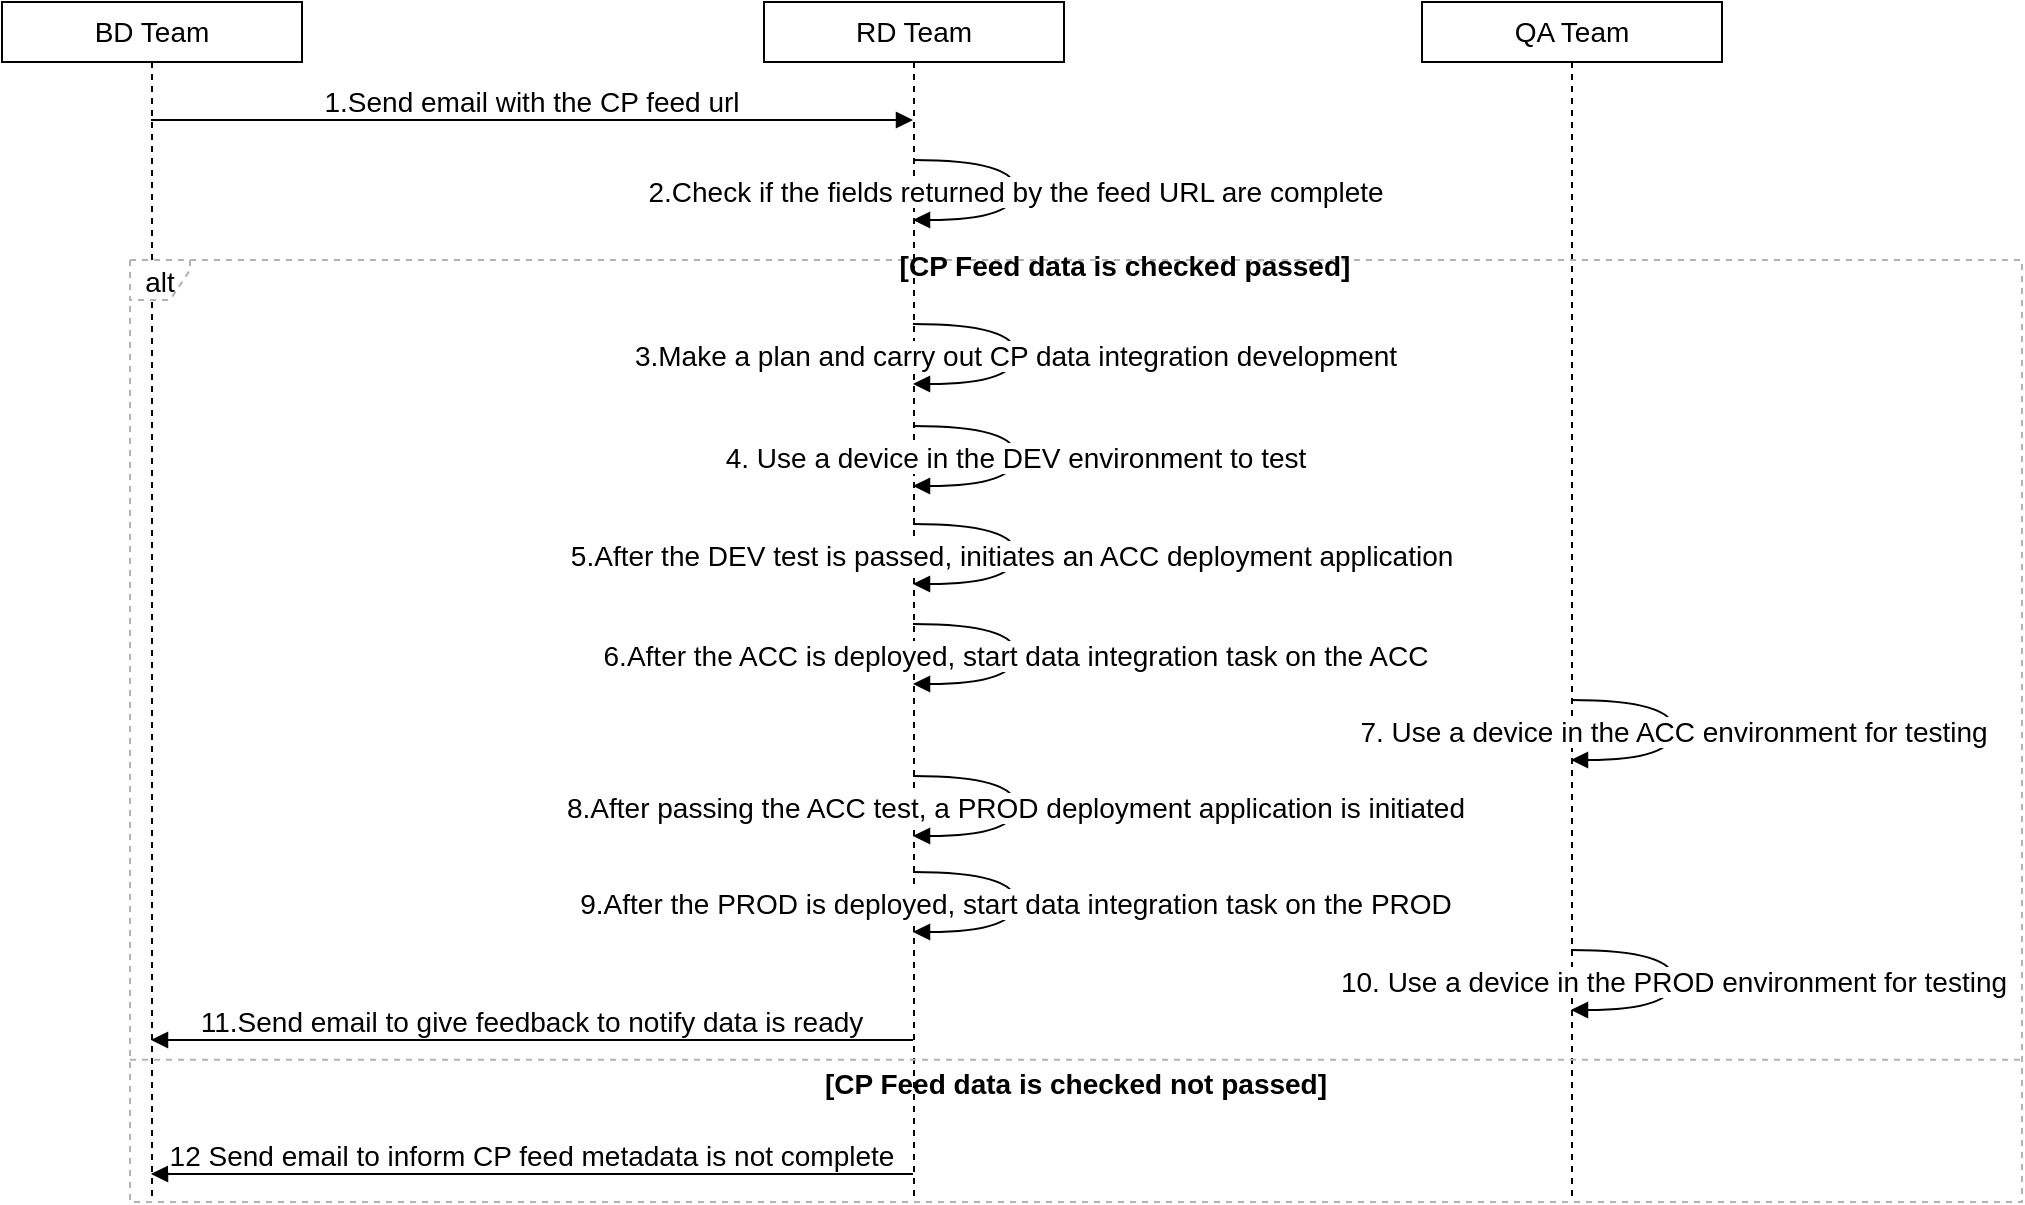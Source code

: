 <mxfile version="26.0.15">
  <diagram name="第 1 页" id="x1g4QfThPSaxT9z_EjW_">
    <mxGraphModel dx="1386" dy="755" grid="1" gridSize="10" guides="1" tooltips="1" connect="1" arrows="1" fold="1" page="1" pageScale="1" pageWidth="827" pageHeight="1169" math="0" shadow="0">
      <root>
        <mxCell id="0" />
        <mxCell id="1" parent="0" />
        <mxCell id="nWANFf-JCWplgzI0E-6u-1" value="BD Team" style="shape=umlLifeline;perimeter=lifelinePerimeter;whiteSpace=wrap;container=1;dropTarget=0;collapsible=0;recursiveResize=0;outlineConnect=0;portConstraint=eastwest;newEdgeStyle={&quot;edgeStyle&quot;:&quot;elbowEdgeStyle&quot;,&quot;elbow&quot;:&quot;vertical&quot;,&quot;curved&quot;:0,&quot;rounded&quot;:0};size=30;fontSize=14;spacing=1;" vertex="1" parent="1">
          <mxGeometry x="20" y="20" width="150" height="600" as="geometry" />
        </mxCell>
        <mxCell id="nWANFf-JCWplgzI0E-6u-2" value="RD Team" style="shape=umlLifeline;perimeter=lifelinePerimeter;whiteSpace=wrap;container=1;dropTarget=0;collapsible=0;recursiveResize=0;outlineConnect=0;portConstraint=eastwest;newEdgeStyle={&quot;edgeStyle&quot;:&quot;elbowEdgeStyle&quot;,&quot;elbow&quot;:&quot;vertical&quot;,&quot;curved&quot;:0,&quot;rounded&quot;:0};size=30;fontSize=14;spacing=1;" vertex="1" parent="1">
          <mxGeometry x="401" y="20" width="150" height="600" as="geometry" />
        </mxCell>
        <mxCell id="nWANFf-JCWplgzI0E-6u-3" value="QA Team" style="shape=umlLifeline;perimeter=lifelinePerimeter;whiteSpace=wrap;container=1;dropTarget=0;collapsible=0;recursiveResize=0;outlineConnect=0;portConstraint=eastwest;newEdgeStyle={&quot;edgeStyle&quot;:&quot;elbowEdgeStyle&quot;,&quot;elbow&quot;:&quot;vertical&quot;,&quot;curved&quot;:0,&quot;rounded&quot;:0};size=30;fontSize=14;spacing=1;" vertex="1" parent="1">
          <mxGeometry x="730" y="20" width="150" height="600" as="geometry" />
        </mxCell>
        <mxCell id="nWANFf-JCWplgzI0E-6u-4" value="alt" style="shape=umlFrame;dashed=1;pointerEvents=0;dropTarget=0;strokeColor=#B3B3B3;height=20;width=30;fontSize=14;spacing=1;" vertex="1" parent="1">
          <mxGeometry x="84" y="149" width="946" height="471" as="geometry" />
        </mxCell>
        <mxCell id="nWANFf-JCWplgzI0E-6u-5" value="[CP Feed data is checked passed]" style="text;strokeColor=none;fillColor=none;align=center;verticalAlign=middle;whiteSpace=wrap;fontSize=14;spacing=1;fontStyle=1" vertex="1" parent="nWANFf-JCWplgzI0E-6u-4">
          <mxGeometry x="48.513" width="897.487" height="6.351" as="geometry" />
        </mxCell>
        <mxCell id="nWANFf-JCWplgzI0E-6u-6" value="[CP Feed data is checked not passed]" style="shape=line;dashed=1;whiteSpace=wrap;verticalAlign=top;labelPosition=center;verticalLabelPosition=middle;align=center;strokeColor=#B3B3B3;fontSize=14;spacing=1;fontStyle=1" vertex="1" parent="nWANFf-JCWplgzI0E-6u-4">
          <mxGeometry y="397.647" width="946" height="4.428" as="geometry" />
        </mxCell>
        <mxCell id="nWANFf-JCWplgzI0E-6u-7" value="1.Send email with the CP feed url" style="verticalAlign=bottom;edgeStyle=elbowEdgeStyle;elbow=vertical;curved=0;rounded=0;endArrow=block;fontSize=14;spacing=1;" edge="1" parent="1" target="nWANFf-JCWplgzI0E-6u-2">
          <mxGeometry relative="1" as="geometry">
            <Array as="points">
              <mxPoint x="226" y="79" />
            </Array>
            <mxPoint x="94.5" y="79" as="sourcePoint" />
            <mxPoint x="338.5" y="79" as="targetPoint" />
          </mxGeometry>
        </mxCell>
        <mxCell id="nWANFf-JCWplgzI0E-6u-8" value="2.Check if the fields returned by the feed URL are complete" style="curved=1;endArrow=block;rounded=0;fontSize=14;spacing=1;" edge="1" parent="1">
          <mxGeometry relative="1" as="geometry">
            <Array as="points">
              <mxPoint x="527" y="99" />
              <mxPoint x="527" y="129" />
            </Array>
            <mxPoint x="475.5" y="99" as="sourcePoint" />
            <mxPoint x="475.5" y="129" as="targetPoint" />
          </mxGeometry>
        </mxCell>
        <mxCell id="nWANFf-JCWplgzI0E-6u-9" value="3.Make a plan and carry out CP data integration development" style="curved=1;endArrow=block;rounded=0;fontSize=14;spacing=1;" edge="1" parent="1">
          <mxGeometry relative="1" as="geometry">
            <Array as="points">
              <mxPoint x="527" y="181" />
              <mxPoint x="527" y="211" />
            </Array>
            <mxPoint x="475.5" y="181" as="sourcePoint" />
            <mxPoint x="475.5" y="211" as="targetPoint" />
          </mxGeometry>
        </mxCell>
        <mxCell id="nWANFf-JCWplgzI0E-6u-10" value="4. Use a device in the DEV environment to test" style="curved=1;endArrow=block;rounded=0;fontSize=14;spacing=1;" edge="1" parent="1">
          <mxGeometry relative="1" as="geometry">
            <Array as="points">
              <mxPoint x="527" y="232" />
              <mxPoint x="527" y="262" />
            </Array>
            <mxPoint x="475.5" y="232" as="sourcePoint" />
            <mxPoint x="475.5" y="262" as="targetPoint" />
          </mxGeometry>
        </mxCell>
        <mxCell id="nWANFf-JCWplgzI0E-6u-11" value="5.After the DEV test is passed, initiates an ACC deployment application " style="curved=1;endArrow=block;rounded=0;fontSize=14;spacing=1;" edge="1" parent="1">
          <mxGeometry relative="1" as="geometry">
            <Array as="points">
              <mxPoint x="527" y="281" />
              <mxPoint x="527" y="311" />
            </Array>
            <mxPoint x="475.5" y="281" as="sourcePoint" />
            <mxPoint x="475.5" y="311" as="targetPoint" />
          </mxGeometry>
        </mxCell>
        <mxCell id="nWANFf-JCWplgzI0E-6u-12" value="6.After the ACC is deployed, start data integration task on the ACC" style="curved=1;endArrow=block;rounded=0;fontSize=14;spacing=1;" edge="1" parent="1">
          <mxGeometry relative="1" as="geometry">
            <Array as="points">
              <mxPoint x="527" y="331" />
              <mxPoint x="527" y="361" />
            </Array>
            <mxPoint x="475.5" y="331" as="sourcePoint" />
            <mxPoint x="475.5" y="361" as="targetPoint" />
          </mxGeometry>
        </mxCell>
        <mxCell id="nWANFf-JCWplgzI0E-6u-13" value="7. Use a device in the ACC environment for testing" style="curved=1;endArrow=block;rounded=0;fontSize=14;spacing=1;" edge="1" parent="1">
          <mxGeometry relative="1" as="geometry">
            <Array as="points">
              <mxPoint x="856" y="369" />
              <mxPoint x="856" y="399" />
            </Array>
            <mxPoint x="804.5" y="369" as="sourcePoint" />
            <mxPoint x="804.5" y="399" as="targetPoint" />
          </mxGeometry>
        </mxCell>
        <mxCell id="nWANFf-JCWplgzI0E-6u-14" value="8.After passing the ACC test, a PROD deployment application is initiated" style="curved=1;endArrow=block;rounded=0;fontSize=14;spacing=1;" edge="1" parent="1">
          <mxGeometry relative="1" as="geometry">
            <Array as="points">
              <mxPoint x="527" y="407" />
              <mxPoint x="527" y="437" />
            </Array>
            <mxPoint x="475.5" y="407" as="sourcePoint" />
            <mxPoint x="475.5" y="437" as="targetPoint" />
          </mxGeometry>
        </mxCell>
        <mxCell id="nWANFf-JCWplgzI0E-6u-15" value="9.After the PROD is deployed, start data integration task on the PROD" style="curved=1;endArrow=block;rounded=0;fontSize=14;spacing=1;" edge="1" parent="1">
          <mxGeometry relative="1" as="geometry">
            <Array as="points">
              <mxPoint x="527" y="455" />
              <mxPoint x="527" y="485" />
            </Array>
            <mxPoint x="475.5" y="455" as="sourcePoint" />
            <mxPoint x="475.5" y="485" as="targetPoint" />
          </mxGeometry>
        </mxCell>
        <mxCell id="nWANFf-JCWplgzI0E-6u-16" value="10. Use a device in the PROD environment for testing" style="curved=1;endArrow=block;rounded=0;fontSize=14;spacing=1;" edge="1" parent="1">
          <mxGeometry relative="1" as="geometry">
            <Array as="points">
              <mxPoint x="856" y="494" />
              <mxPoint x="856" y="524" />
            </Array>
            <mxPoint x="804.5" y="494" as="sourcePoint" />
            <mxPoint x="804.5" y="524" as="targetPoint" />
          </mxGeometry>
        </mxCell>
        <mxCell id="nWANFf-JCWplgzI0E-6u-17" value="11.Send email to give feedback to notify data is ready" style="verticalAlign=bottom;edgeStyle=elbowEdgeStyle;elbow=vertical;curved=0;rounded=0;endArrow=block;fontSize=14;spacing=1;" edge="1" parent="1" source="nWANFf-JCWplgzI0E-6u-2">
          <mxGeometry relative="1" as="geometry">
            <Array as="points">
              <mxPoint x="229" y="539" />
            </Array>
            <mxPoint x="338.5" y="539" as="sourcePoint" />
            <mxPoint x="94.5" y="539" as="targetPoint" />
          </mxGeometry>
        </mxCell>
        <mxCell id="nWANFf-JCWplgzI0E-6u-18" value="12 Send email to inform CP feed metadata is not complete" style="verticalAlign=bottom;edgeStyle=elbowEdgeStyle;elbow=vertical;curved=0;rounded=0;endArrow=block;fontSize=14;spacing=1;" edge="1" parent="1" source="nWANFf-JCWplgzI0E-6u-2">
          <mxGeometry relative="1" as="geometry">
            <Array as="points">
              <mxPoint x="229" y="606" />
            </Array>
            <mxPoint x="338.5" y="606" as="sourcePoint" />
            <mxPoint x="94.5" y="606" as="targetPoint" />
          </mxGeometry>
        </mxCell>
      </root>
    </mxGraphModel>
  </diagram>
</mxfile>
